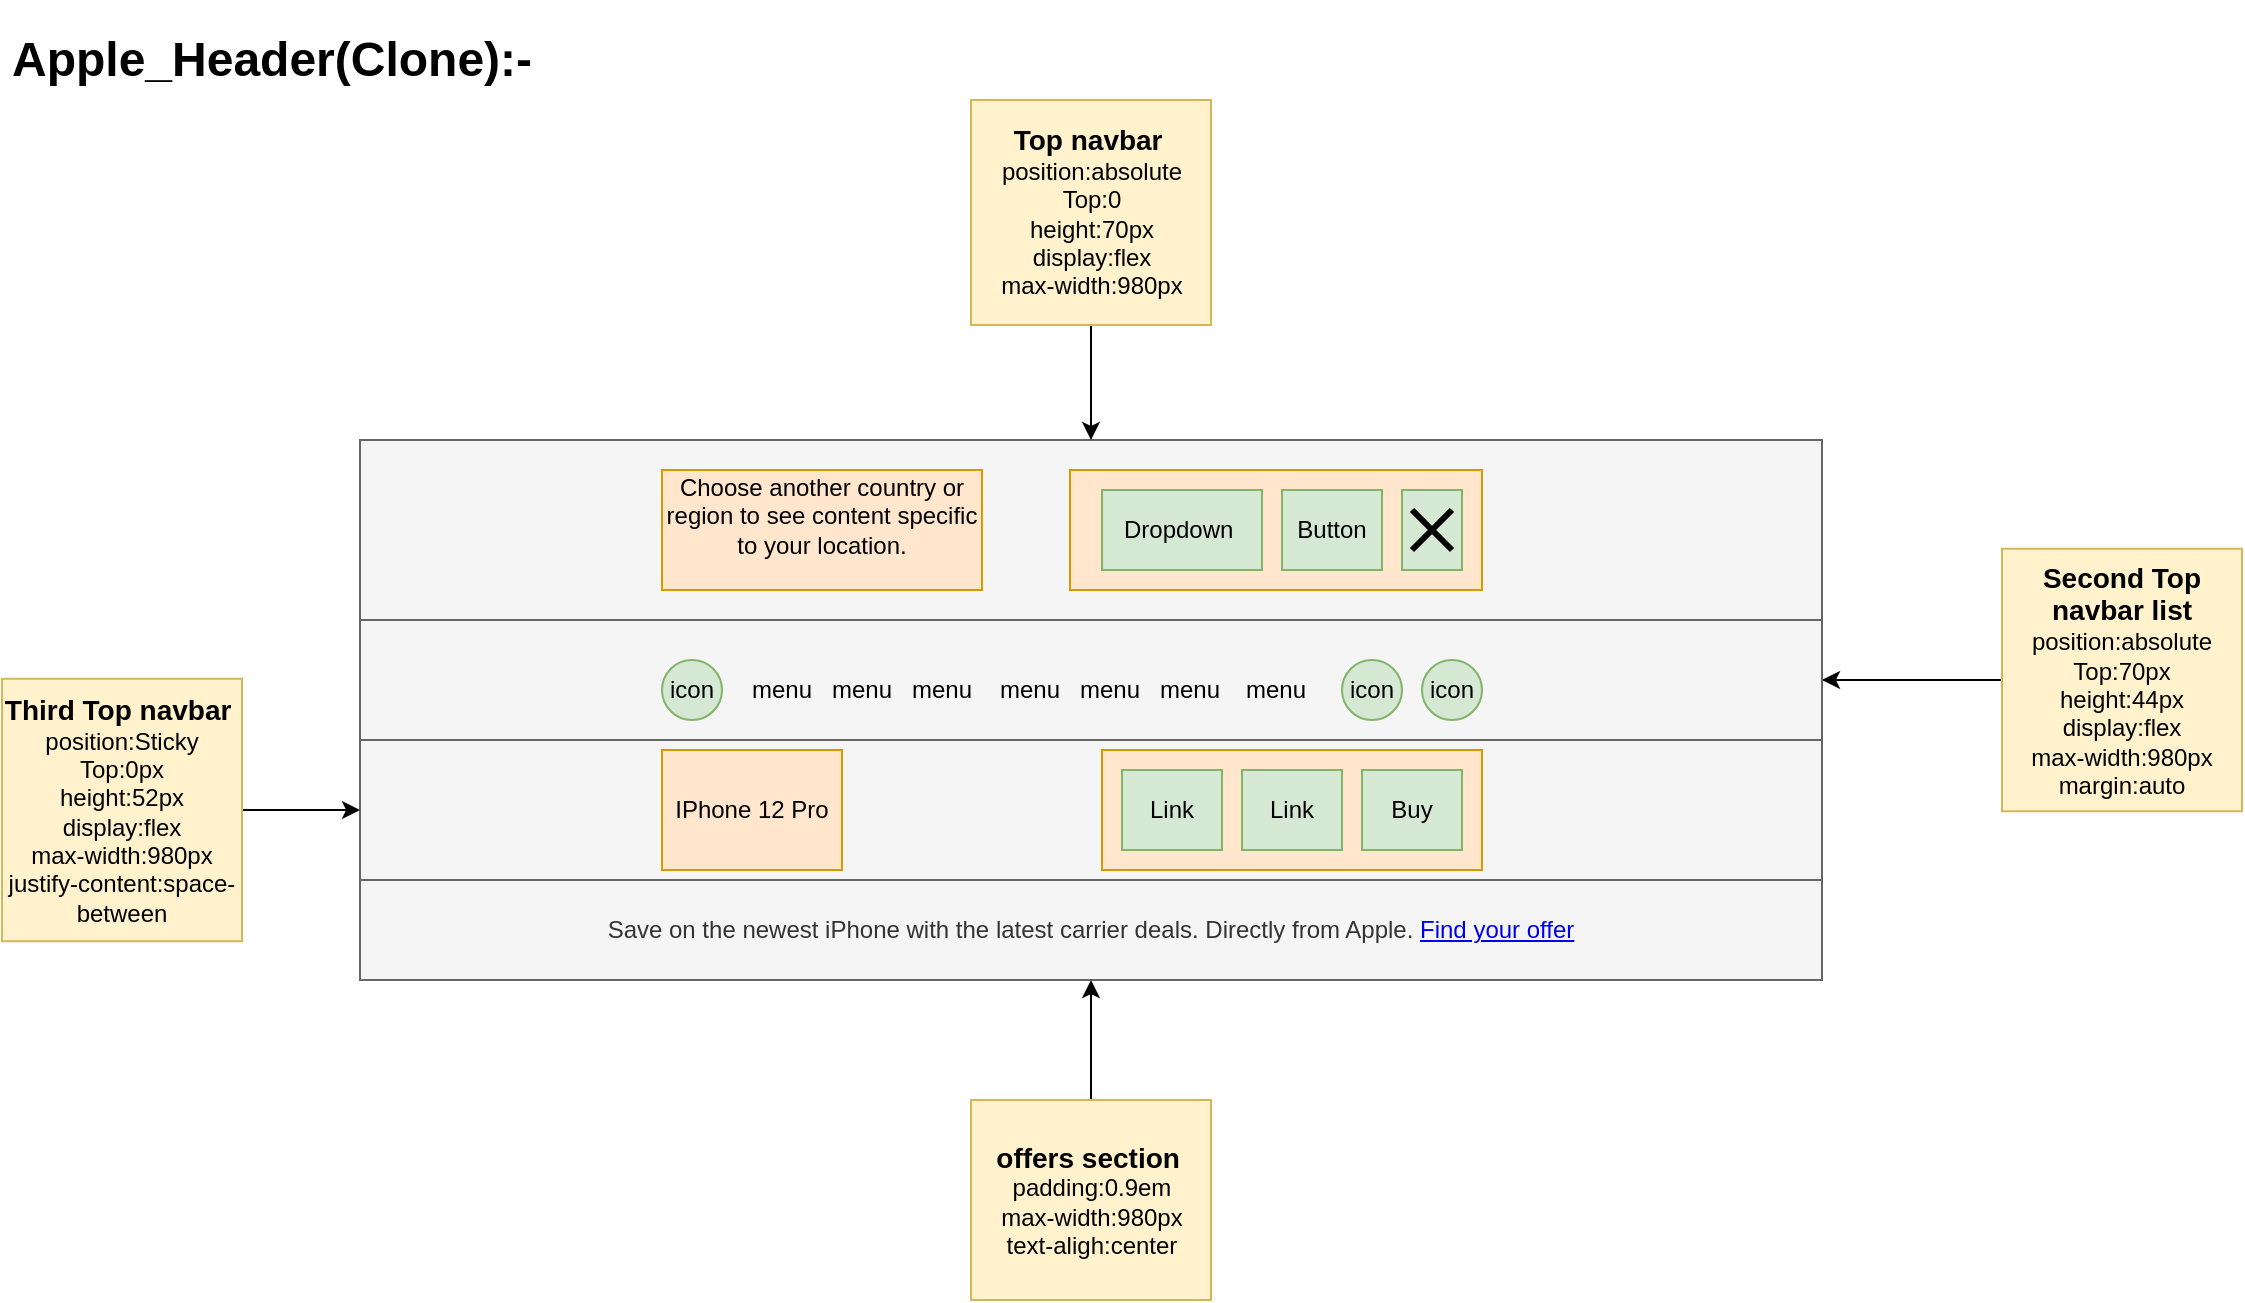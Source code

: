 <mxfile version="15.0.4" type="device"><diagram id="oXsBx6joFJcQrKF5h-KU" name="Page-1"><mxGraphModel dx="2249" dy="1931" grid="1" gridSize="10" guides="1" tooltips="1" connect="1" arrows="1" fold="1" page="1" pageScale="1" pageWidth="827" pageHeight="1169" math="0" shadow="0"><root><mxCell id="0"/><mxCell id="1" parent="0"/><mxCell id="eKVdrgAe6tKnsPHDeU1j-1" value="" style="rounded=0;whiteSpace=wrap;html=1;fillColor=#f5f5f5;strokeColor=#666666;fontColor=#333333;" vertex="1" parent="1"><mxGeometry x="59" y="140" width="731" height="90" as="geometry"/></mxCell><mxCell id="eKVdrgAe6tKnsPHDeU1j-3" value="&#10;Choose another country or region to see content specific to your location.&#10;&#10;" style="rounded=0;whiteSpace=wrap;html=1;fillColor=#ffe6cc;strokeColor=#d79b00;" vertex="1" parent="1"><mxGeometry x="210" y="155" width="160" height="60" as="geometry"/></mxCell><mxCell id="eKVdrgAe6tKnsPHDeU1j-4" value="" style="rounded=0;whiteSpace=wrap;html=1;fillColor=#ffe6cc;strokeColor=#d79b00;" vertex="1" parent="1"><mxGeometry x="414" y="155" width="206" height="60" as="geometry"/></mxCell><mxCell id="eKVdrgAe6tKnsPHDeU1j-5" value="Dropdown&amp;nbsp;" style="rounded=0;whiteSpace=wrap;html=1;fillColor=#d5e8d4;strokeColor=#82b366;" vertex="1" parent="1"><mxGeometry x="430" y="165" width="80" height="40" as="geometry"/></mxCell><mxCell id="eKVdrgAe6tKnsPHDeU1j-6" value="Button" style="rounded=0;whiteSpace=wrap;html=1;fillColor=#d5e8d4;strokeColor=#82b366;" vertex="1" parent="1"><mxGeometry x="520" y="165" width="50" height="40" as="geometry"/></mxCell><mxCell id="eKVdrgAe6tKnsPHDeU1j-8" value="" style="rounded=0;whiteSpace=wrap;html=1;fillColor=#d5e8d4;strokeColor=#82b366;" vertex="1" parent="1"><mxGeometry x="580" y="165" width="30" height="40" as="geometry"/></mxCell><mxCell id="eKVdrgAe6tKnsPHDeU1j-9" value="" style="shape=umlDestroy;whiteSpace=wrap;html=1;strokeWidth=3;" vertex="1" parent="1"><mxGeometry x="585" y="175" width="20" height="20" as="geometry"/></mxCell><mxCell id="eKVdrgAe6tKnsPHDeU1j-11" value="" style="edgeStyle=orthogonalEdgeStyle;rounded=0;orthogonalLoop=1;jettySize=auto;html=1;" edge="1" parent="1" source="eKVdrgAe6tKnsPHDeU1j-10" target="eKVdrgAe6tKnsPHDeU1j-1"><mxGeometry relative="1" as="geometry"/></mxCell><mxCell id="eKVdrgAe6tKnsPHDeU1j-10" value="&lt;b style=&quot;font-size: 14px&quot;&gt;Top navbar&amp;nbsp;&lt;br&gt;&lt;/b&gt;position:absolute&lt;br&gt;Top:0&lt;br&gt;height:70px&lt;br&gt;display:flex&lt;br&gt;max-width:980px" style="rounded=0;whiteSpace=wrap;html=1;fillColor=#fff2cc;strokeColor=#d6b656;" vertex="1" parent="1"><mxGeometry x="364.5" y="-30" width="120" height="112.5" as="geometry"/></mxCell><mxCell id="eKVdrgAe6tKnsPHDeU1j-12" value="" style="rounded=0;whiteSpace=wrap;html=1;fillColor=#f5f5f5;strokeColor=#666666;fontColor=#333333;" vertex="1" parent="1"><mxGeometry x="59" y="230" width="731" height="60" as="geometry"/></mxCell><mxCell id="eKVdrgAe6tKnsPHDeU1j-14" value="" style="edgeStyle=orthogonalEdgeStyle;rounded=0;orthogonalLoop=1;jettySize=auto;html=1;" edge="1" parent="1" source="eKVdrgAe6tKnsPHDeU1j-13" target="eKVdrgAe6tKnsPHDeU1j-12"><mxGeometry relative="1" as="geometry"/></mxCell><mxCell id="eKVdrgAe6tKnsPHDeU1j-13" value="&lt;b style=&quot;font-size: 14px&quot;&gt;Second Top navbar list&lt;br&gt;&lt;/b&gt;position:absolute&lt;br&gt;Top:70px&lt;br&gt;height:44px&lt;br&gt;display:flex&lt;br&gt;max-width:980px&lt;br&gt;margin:auto" style="rounded=0;whiteSpace=wrap;html=1;fillColor=#fff2cc;strokeColor=#d6b656;" vertex="1" parent="1"><mxGeometry x="880" y="194.37" width="120" height="131.25" as="geometry"/></mxCell><mxCell id="eKVdrgAe6tKnsPHDeU1j-15" value="icon" style="ellipse;whiteSpace=wrap;html=1;aspect=fixed;fillColor=#d5e8d4;strokeColor=#82b366;" vertex="1" parent="1"><mxGeometry x="210" y="250" width="30" height="30" as="geometry"/></mxCell><mxCell id="eKVdrgAe6tKnsPHDeU1j-16" value="icon" style="ellipse;whiteSpace=wrap;html=1;aspect=fixed;fillColor=#d5e8d4;strokeColor=#82b366;" vertex="1" parent="1"><mxGeometry x="590" y="250" width="30" height="30" as="geometry"/></mxCell><mxCell id="eKVdrgAe6tKnsPHDeU1j-17" value="icon" style="ellipse;whiteSpace=wrap;html=1;aspect=fixed;fillColor=#d5e8d4;strokeColor=#82b366;" vertex="1" parent="1"><mxGeometry x="550" y="250" width="30" height="30" as="geometry"/></mxCell><mxCell id="eKVdrgAe6tKnsPHDeU1j-18" value="menu" style="text;html=1;strokeColor=none;fillColor=none;align=center;verticalAlign=middle;whiteSpace=wrap;rounded=0;" vertex="1" parent="1"><mxGeometry x="250" y="255" width="40" height="20" as="geometry"/></mxCell><mxCell id="eKVdrgAe6tKnsPHDeU1j-19" value="menu" style="text;html=1;strokeColor=none;fillColor=none;align=center;verticalAlign=middle;whiteSpace=wrap;rounded=0;" vertex="1" parent="1"><mxGeometry x="290" y="255" width="40" height="20" as="geometry"/></mxCell><mxCell id="eKVdrgAe6tKnsPHDeU1j-20" value="menu" style="text;html=1;strokeColor=none;fillColor=none;align=center;verticalAlign=middle;whiteSpace=wrap;rounded=0;" vertex="1" parent="1"><mxGeometry x="330" y="255" width="40" height="20" as="geometry"/></mxCell><mxCell id="eKVdrgAe6tKnsPHDeU1j-21" value="menu" style="text;html=1;strokeColor=none;fillColor=none;align=center;verticalAlign=middle;whiteSpace=wrap;rounded=0;" vertex="1" parent="1"><mxGeometry x="374" y="255" width="40" height="20" as="geometry"/></mxCell><mxCell id="eKVdrgAe6tKnsPHDeU1j-22" value="menu" style="text;html=1;strokeColor=none;fillColor=none;align=center;verticalAlign=middle;whiteSpace=wrap;rounded=0;" vertex="1" parent="1"><mxGeometry x="414" y="255" width="40" height="20" as="geometry"/></mxCell><mxCell id="eKVdrgAe6tKnsPHDeU1j-23" value="menu" style="text;html=1;strokeColor=none;fillColor=none;align=center;verticalAlign=middle;whiteSpace=wrap;rounded=0;" vertex="1" parent="1"><mxGeometry x="454" y="255" width="40" height="20" as="geometry"/></mxCell><mxCell id="eKVdrgAe6tKnsPHDeU1j-24" value="menu" style="text;html=1;strokeColor=none;fillColor=none;align=center;verticalAlign=middle;whiteSpace=wrap;rounded=0;" vertex="1" parent="1"><mxGeometry x="497" y="255" width="40" height="20" as="geometry"/></mxCell><mxCell id="eKVdrgAe6tKnsPHDeU1j-25" value="" style="rounded=0;whiteSpace=wrap;html=1;fillColor=#f5f5f5;strokeColor=#666666;fontColor=#333333;" vertex="1" parent="1"><mxGeometry x="59" y="290" width="731" height="70" as="geometry"/></mxCell><mxCell id="eKVdrgAe6tKnsPHDeU1j-26" value="IPhone 12 Pro" style="rounded=0;whiteSpace=wrap;html=1;fillColor=#ffe6cc;strokeColor=#d79b00;" vertex="1" parent="1"><mxGeometry x="210" y="295" width="90" height="60" as="geometry"/></mxCell><mxCell id="eKVdrgAe6tKnsPHDeU1j-27" value="&lt;br&gt;" style="rounded=0;whiteSpace=wrap;html=1;fillColor=#ffe6cc;strokeColor=#d79b00;" vertex="1" parent="1"><mxGeometry x="430" y="295" width="190" height="60" as="geometry"/></mxCell><mxCell id="eKVdrgAe6tKnsPHDeU1j-28" value="Link" style="rounded=0;whiteSpace=wrap;html=1;fillColor=#d5e8d4;strokeColor=#82b366;" vertex="1" parent="1"><mxGeometry x="440" y="305" width="50" height="40" as="geometry"/></mxCell><mxCell id="eKVdrgAe6tKnsPHDeU1j-29" value="Link" style="rounded=0;whiteSpace=wrap;html=1;fillColor=#d5e8d4;strokeColor=#82b366;" vertex="1" parent="1"><mxGeometry x="500" y="305" width="50" height="40" as="geometry"/></mxCell><mxCell id="eKVdrgAe6tKnsPHDeU1j-30" value="Buy" style="rounded=0;whiteSpace=wrap;html=1;fillColor=#d5e8d4;strokeColor=#82b366;" vertex="1" parent="1"><mxGeometry x="560" y="305" width="50" height="40" as="geometry"/></mxCell><mxCell id="eKVdrgAe6tKnsPHDeU1j-38" value="" style="edgeStyle=orthogonalEdgeStyle;rounded=0;orthogonalLoop=1;jettySize=auto;html=1;" edge="1" parent="1" source="eKVdrgAe6tKnsPHDeU1j-32" target="eKVdrgAe6tKnsPHDeU1j-25"><mxGeometry relative="1" as="geometry"/></mxCell><mxCell id="eKVdrgAe6tKnsPHDeU1j-32" value="&lt;b style=&quot;font-size: 14px&quot;&gt;Third Top navbar&amp;nbsp;&lt;br&gt;&lt;/b&gt;position:Sticky&lt;br&gt;Top:0px&lt;br&gt;height:52px&lt;br&gt;display:flex&lt;br&gt;max-width:980px&lt;br&gt;justify-content:space-between" style="rounded=0;whiteSpace=wrap;html=1;fillColor=#fff2cc;strokeColor=#d6b656;" vertex="1" parent="1"><mxGeometry x="-120" y="259.38" width="120" height="131.25" as="geometry"/></mxCell><mxCell id="eKVdrgAe6tKnsPHDeU1j-34" value="Save on the newest iPhone with the latest carrier deals. Directly from Apple. &lt;a class=&quot;ribbon-link more&quot; href=&quot;https://www.apple.com/us/shop/goto/buy_iphone/carrier_offers&quot;&gt;Find your offer&lt;/a&gt;" style="rounded=0;whiteSpace=wrap;html=1;fillColor=#f5f5f5;strokeColor=#666666;fontColor=#333333;" vertex="1" parent="1"><mxGeometry x="59" y="360" width="731" height="50" as="geometry"/></mxCell><mxCell id="eKVdrgAe6tKnsPHDeU1j-37" value="" style="edgeStyle=orthogonalEdgeStyle;rounded=0;orthogonalLoop=1;jettySize=auto;html=1;" edge="1" parent="1" source="eKVdrgAe6tKnsPHDeU1j-36" target="eKVdrgAe6tKnsPHDeU1j-34"><mxGeometry relative="1" as="geometry"/></mxCell><mxCell id="eKVdrgAe6tKnsPHDeU1j-36" value="&lt;b style=&quot;font-size: 14px&quot;&gt;offers section&amp;nbsp;&lt;br&gt;&lt;/b&gt;padding:0.9em&lt;br&gt;max-width:980px&lt;br&gt;text-aligh:center" style="rounded=0;whiteSpace=wrap;html=1;fillColor=#fff2cc;strokeColor=#d6b656;" vertex="1" parent="1"><mxGeometry x="364.5" y="470" width="120" height="100" as="geometry"/></mxCell><mxCell id="eKVdrgAe6tKnsPHDeU1j-39" value="&lt;h1&gt;Apple_Header(Clone):-&lt;br&gt;&lt;/h1&gt;" style="text;html=1;strokeColor=none;fillColor=none;spacing=5;spacingTop=-20;whiteSpace=wrap;overflow=hidden;rounded=0;" vertex="1" parent="1"><mxGeometry x="-120" y="-70" width="320" height="40" as="geometry"/></mxCell></root></mxGraphModel></diagram></mxfile>